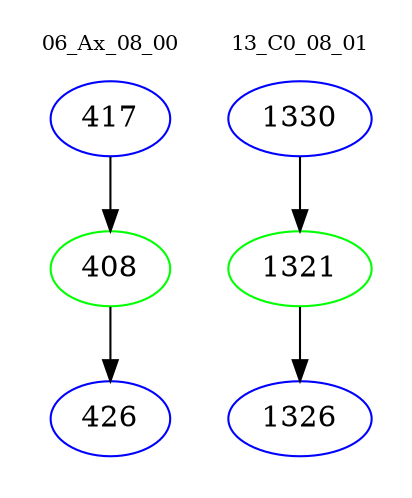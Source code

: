 digraph{
subgraph cluster_0 {
color = white
label = "06_Ax_08_00";
fontsize=10;
T0_417 [label="417", color="blue"]
T0_417 -> T0_408 [color="black"]
T0_408 [label="408", color="green"]
T0_408 -> T0_426 [color="black"]
T0_426 [label="426", color="blue"]
}
subgraph cluster_1 {
color = white
label = "13_C0_08_01";
fontsize=10;
T1_1330 [label="1330", color="blue"]
T1_1330 -> T1_1321 [color="black"]
T1_1321 [label="1321", color="green"]
T1_1321 -> T1_1326 [color="black"]
T1_1326 [label="1326", color="blue"]
}
}
